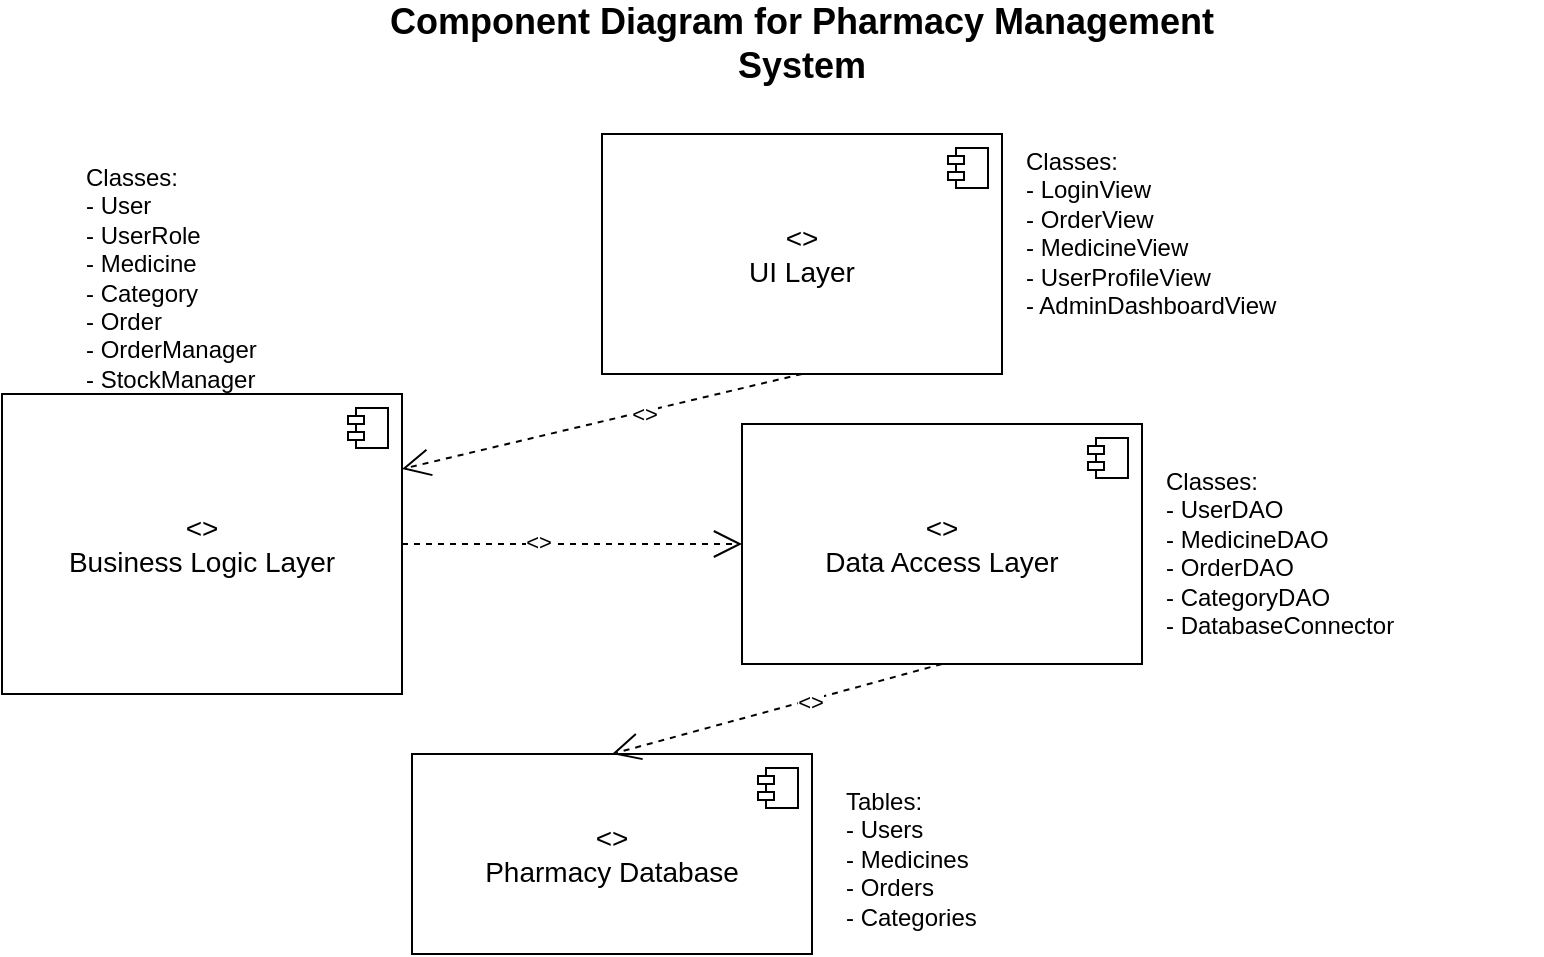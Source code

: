 <mxfile version="26.2.14">
  <diagram id="Gg9W9sCgT_tZ-3l7X1pt" name="Діаграма компонентів">
    <mxGraphModel dx="1042" dy="596" grid="1" gridSize="10" guides="1" tooltips="1" connect="1" arrows="1" fold="1" page="1" pageScale="1" pageWidth="850" pageHeight="1100" math="0" shadow="0">
      <root>
        <mxCell id="0" />
        <mxCell id="1" parent="0" />
        <mxCell id="FYgTi4WAdvoM94xnhLjQ-1" value="&lt;&lt;Application&gt;&gt;&#xa;UI Layer" style="html=1;dropTarget=0;whiteSpace=wrap;fontSize=14;" parent="1" vertex="1">
          <mxGeometry x="320" y="100" width="200" height="120" as="geometry" />
        </mxCell>
        <mxCell id="FYgTi4WAdvoM94xnhLjQ-2" value="" style="shape=module;jettyWidth=8;jettyHeight=4;" parent="FYgTi4WAdvoM94xnhLjQ-1" vertex="1">
          <mxGeometry x="1" width="20" height="20" relative="1" as="geometry">
            <mxPoint x="-27" y="7" as="offset" />
          </mxGeometry>
        </mxCell>
        <mxCell id="FYgTi4WAdvoM94xnhLjQ-3" value="Classes:&#xa;- LoginView&#xa;- OrderView&#xa;- MedicineView&#xa;- UserProfileView&#xa;- AdminDashboardView" style="text;align=left;whiteSpace=wrap;html=1;fontSize=12;" parent="1" vertex="1">
          <mxGeometry x="530" y="100" width="190" height="75" as="geometry" />
        </mxCell>
        <mxCell id="FYgTi4WAdvoM94xnhLjQ-4" value="&lt;&lt;MainProgram&gt;&gt;&#xa;Business Logic Layer" style="html=1;dropTarget=0;whiteSpace=wrap;fontSize=14;" parent="1" vertex="1">
          <mxGeometry x="20" y="230" width="200" height="150" as="geometry" />
        </mxCell>
        <mxCell id="FYgTi4WAdvoM94xnhLjQ-5" value="" style="shape=module;jettyWidth=8;jettyHeight=4;" parent="FYgTi4WAdvoM94xnhLjQ-4" vertex="1">
          <mxGeometry x="1" width="20" height="20" relative="1" as="geometry">
            <mxPoint x="-27" y="7" as="offset" />
          </mxGeometry>
        </mxCell>
        <mxCell id="FYgTi4WAdvoM94xnhLjQ-6" value="Classes:&#xa;- User&#xa;- UserRole&#xa;- Medicine&#xa;- Category&#xa;- Order&#xa;- OrderManager&#xa;- StockManager" style="text;align=left;whiteSpace=wrap;html=1;fontSize=12;" parent="1" vertex="1">
          <mxGeometry x="60" y="107.5" width="190" height="105" as="geometry" />
        </mxCell>
        <mxCell id="FYgTi4WAdvoM94xnhLjQ-7" value="&lt;&lt;DLL&gt;&gt;&#xa;Data Access Layer" style="html=1;dropTarget=0;whiteSpace=wrap;fontSize=14;" parent="1" vertex="1">
          <mxGeometry x="390" y="245" width="200" height="120" as="geometry" />
        </mxCell>
        <mxCell id="FYgTi4WAdvoM94xnhLjQ-8" value="" style="shape=module;jettyWidth=8;jettyHeight=4;" parent="FYgTi4WAdvoM94xnhLjQ-7" vertex="1">
          <mxGeometry x="1" width="20" height="20" relative="1" as="geometry">
            <mxPoint x="-27" y="7" as="offset" />
          </mxGeometry>
        </mxCell>
        <mxCell id="FYgTi4WAdvoM94xnhLjQ-9" value="Classes:&#xa;- UserDAO&#xa;- MedicineDAO&#xa;- OrderDAO&#xa;- CategoryDAO&#xa;- DatabaseConnector" style="text;align=left;whiteSpace=wrap;html=1;fontSize=12;" parent="1" vertex="1">
          <mxGeometry x="600" y="260" width="190" height="75" as="geometry" />
        </mxCell>
        <mxCell id="FYgTi4WAdvoM94xnhLjQ-10" value="&lt;&lt;Database&gt;&gt;&#xa;Pharmacy Database" style="html=1;dropTarget=0;whiteSpace=wrap;fontSize=14;" parent="1" vertex="1">
          <mxGeometry x="225" y="410" width="200" height="100" as="geometry" />
        </mxCell>
        <mxCell id="FYgTi4WAdvoM94xnhLjQ-11" value="" style="shape=module;jettyWidth=8;jettyHeight=4;" parent="FYgTi4WAdvoM94xnhLjQ-10" vertex="1">
          <mxGeometry x="1" width="20" height="20" relative="1" as="geometry">
            <mxPoint x="-27" y="7" as="offset" />
          </mxGeometry>
        </mxCell>
        <mxCell id="FYgTi4WAdvoM94xnhLjQ-12" value="Tables:&#xa;- Users&#xa;- Medicines&#xa;- Orders&#xa;- Categories" style="text;align=left;whiteSpace=wrap;html=1;fontSize=12;" parent="1" vertex="1">
          <mxGeometry x="440" y="420" width="190" height="60" as="geometry" />
        </mxCell>
        <mxCell id="FYgTi4WAdvoM94xnhLjQ-13" value="" style="endArrow=open;endSize=12;dashed=1;html=1;rounded=0;entryX=1;entryY=0.25;entryDx=0;entryDy=0;exitX=0.5;exitY=1;exitDx=0;exitDy=0;" parent="1" source="FYgTi4WAdvoM94xnhLjQ-1" target="FYgTi4WAdvoM94xnhLjQ-4" edge="1">
          <mxGeometry width="160" relative="1" as="geometry">
            <mxPoint x="340" y="400" as="sourcePoint" />
            <mxPoint x="500" y="400" as="targetPoint" />
          </mxGeometry>
        </mxCell>
        <mxCell id="FYgTi4WAdvoM94xnhLjQ-14" value="&lt;&lt;depends&gt;&gt;" style="edgeLabel;html=1;align=center;verticalAlign=middle;resizable=0;points=[];" parent="FYgTi4WAdvoM94xnhLjQ-13" vertex="1" connectable="0">
          <mxGeometry x="-0.2" y="1" relative="1" as="geometry">
            <mxPoint as="offset" />
          </mxGeometry>
        </mxCell>
        <mxCell id="FYgTi4WAdvoM94xnhLjQ-15" value="" style="endArrow=open;endSize=12;dashed=1;html=1;rounded=0;entryX=0;entryY=0.5;entryDx=0;entryDy=0;exitX=1;exitY=0.5;exitDx=0;exitDy=0;" parent="1" source="FYgTi4WAdvoM94xnhLjQ-4" target="FYgTi4WAdvoM94xnhLjQ-7" edge="1">
          <mxGeometry width="160" relative="1" as="geometry">
            <mxPoint x="120" y="380" as="sourcePoint" />
            <mxPoint x="500" y="400" as="targetPoint" />
          </mxGeometry>
        </mxCell>
        <mxCell id="FYgTi4WAdvoM94xnhLjQ-16" value="&lt;&lt;depends&gt;&gt;" style="edgeLabel;html=1;align=center;verticalAlign=middle;resizable=0;points=[];" parent="FYgTi4WAdvoM94xnhLjQ-15" vertex="1" connectable="0">
          <mxGeometry x="-0.2" y="1" relative="1" as="geometry">
            <mxPoint as="offset" />
          </mxGeometry>
        </mxCell>
        <mxCell id="FYgTi4WAdvoM94xnhLjQ-17" value="" style="endArrow=open;endSize=12;dashed=1;html=1;rounded=0;entryX=0.5;entryY=0;entryDx=0;entryDy=0;exitX=0.5;exitY=1;exitDx=0;exitDy=0;" parent="1" source="FYgTi4WAdvoM94xnhLjQ-7" target="FYgTi4WAdvoM94xnhLjQ-10" edge="1">
          <mxGeometry width="160" relative="1" as="geometry">
            <mxPoint x="340" y="400" as="sourcePoint" />
            <mxPoint x="500" y="400" as="targetPoint" />
          </mxGeometry>
        </mxCell>
        <mxCell id="FYgTi4WAdvoM94xnhLjQ-18" value="&lt;&lt;depends&gt;&gt;" style="edgeLabel;html=1;align=center;verticalAlign=middle;resizable=0;points=[];" parent="FYgTi4WAdvoM94xnhLjQ-17" vertex="1" connectable="0">
          <mxGeometry x="-0.2" y="1" relative="1" as="geometry">
            <mxPoint as="offset" />
          </mxGeometry>
        </mxCell>
        <mxCell id="FYgTi4WAdvoM94xnhLjQ-19" value="Component Diagram for Pharmacy Management System" style="text;html=1;strokeColor=none;fillColor=none;align=center;verticalAlign=middle;whiteSpace=wrap;rounded=0;fontSize=18;fontStyle=1" parent="1" vertex="1">
          <mxGeometry x="200" y="40" width="440" height="30" as="geometry" />
        </mxCell>
      </root>
    </mxGraphModel>
  </diagram>
</mxfile>
